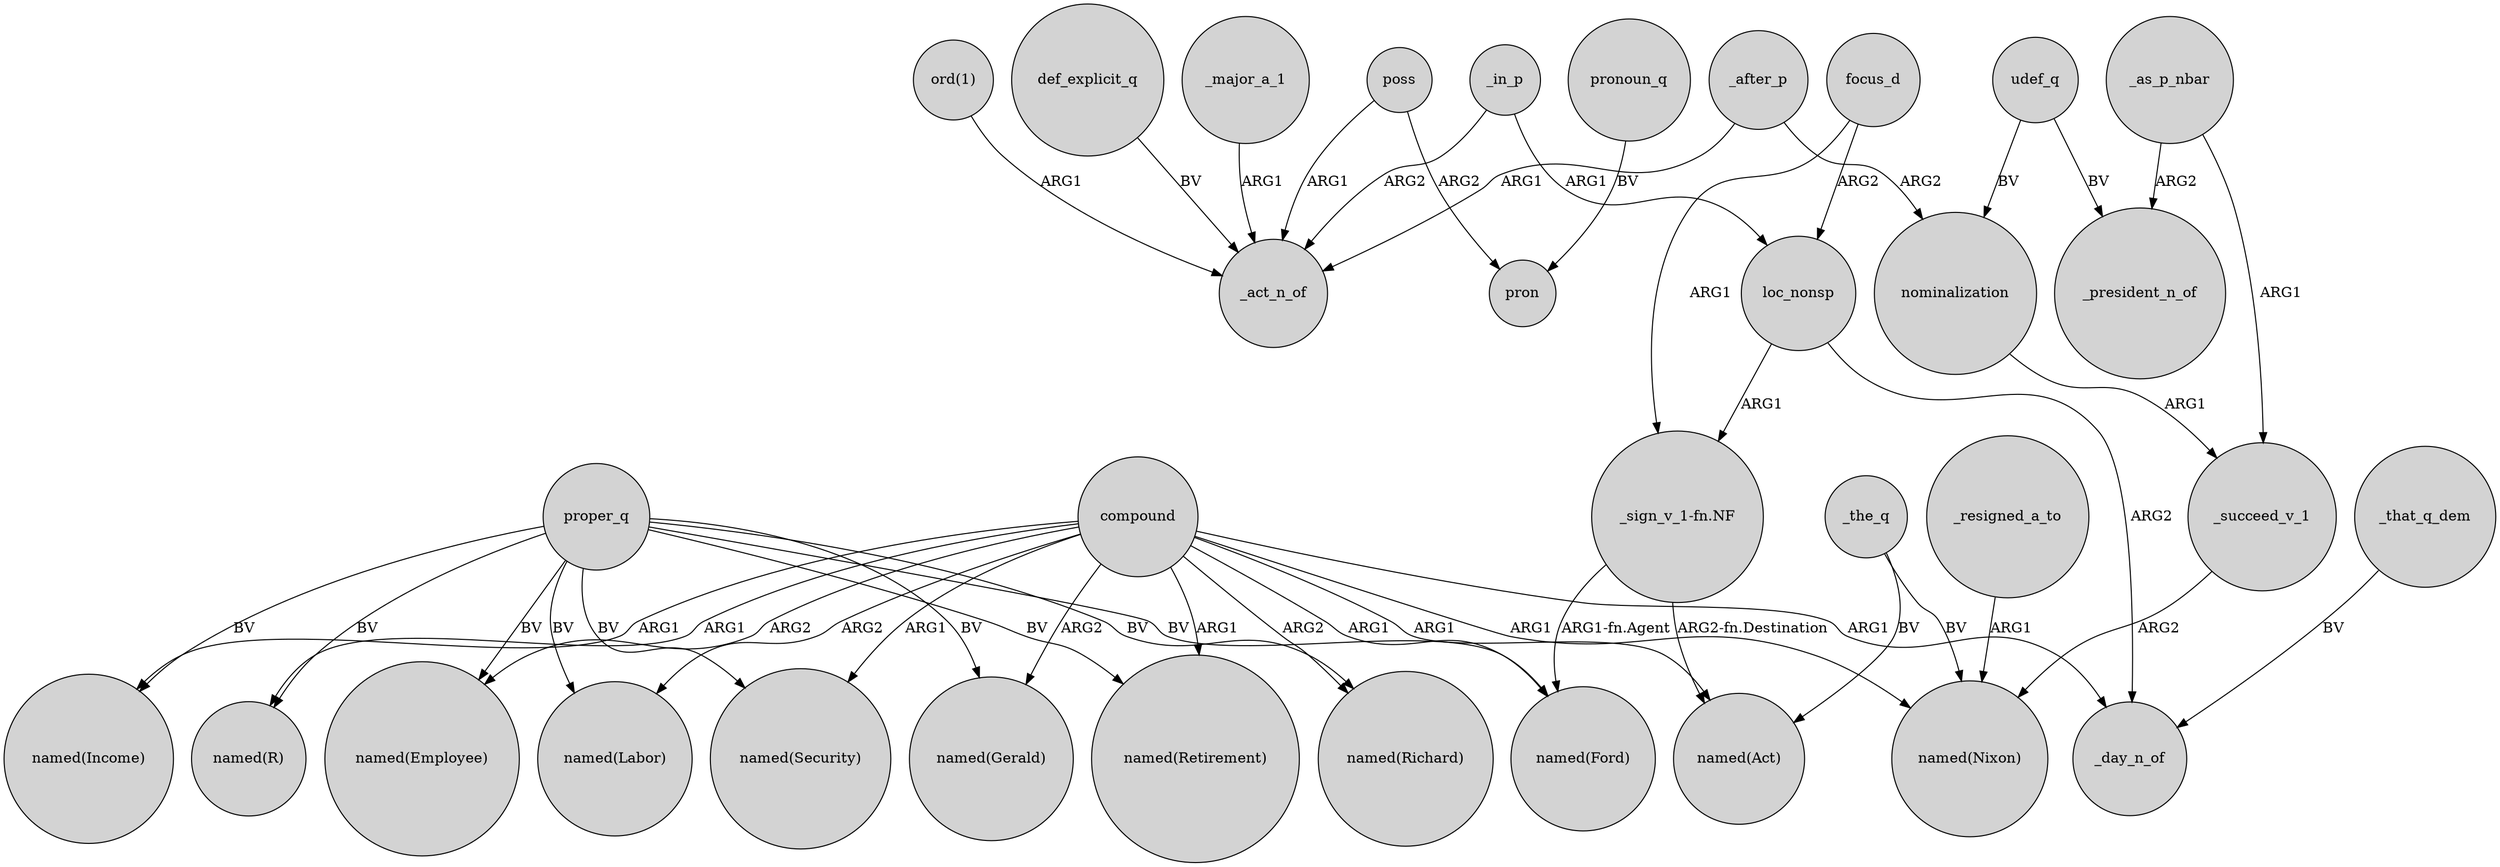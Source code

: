 digraph {
	node [shape=circle style=filled]
	_after_p -> _act_n_of [label=ARG1]
	focus_d -> loc_nonsp [label=ARG2]
	compound -> "named(Employee)" [label=ARG2]
	compound -> "named(Security)" [label=ARG1]
	poss -> pron [label=ARG2]
	_the_q -> "named(Act)" [label=BV]
	_major_a_1 -> _act_n_of [label=ARG1]
	"_sign_v_1-fn.NF" -> "named(Act)" [label="ARG2-fn.Destination"]
	_as_p_nbar -> _president_n_of [label=ARG2]
	compound -> "named(Ford)" [label=ARG1]
	compound -> "named(Retirement)" [label=ARG1]
	compound -> "named(Richard)" [label=ARG2]
	proper_q -> "named(Income)" [label=BV]
	compound -> "named(R)" [label=ARG1]
	_in_p -> loc_nonsp [label=ARG1]
	proper_q -> "named(Employee)" [label=BV]
	proper_q -> "named(Gerald)" [label=BV]
	_as_p_nbar -> _succeed_v_1 [label=ARG1]
	focus_d -> "_sign_v_1-fn.NF" [label=ARG1]
	proper_q -> "named(Retirement)" [label=BV]
	loc_nonsp -> "_sign_v_1-fn.NF" [label=ARG1]
	compound -> "named(Income)" [label=ARG1]
	pronoun_q -> pron [label=BV]
	_that_q_dem -> _day_n_of [label=BV]
	compound -> "named(Labor)" [label=ARG2]
	proper_q -> "named(Richard)" [label=BV]
	"_sign_v_1-fn.NF" -> "named(Ford)" [label="ARG1-fn.Agent"]
	poss -> _act_n_of [label=ARG1]
	udef_q -> _president_n_of [label=BV]
	compound -> "named(Gerald)" [label=ARG2]
	compound -> _day_n_of [label=ARG1]
	nominalization -> _succeed_v_1 [label=ARG1]
	compound -> "named(Nixon)" [label=ARG1]
	udef_q -> nominalization [label=BV]
	proper_q -> "named(Ford)" [label=BV]
	loc_nonsp -> _day_n_of [label=ARG2]
	_in_p -> _act_n_of [label=ARG2]
	proper_q -> "named(Security)" [label=BV]
	_succeed_v_1 -> "named(Nixon)" [label=ARG2]
	proper_q -> "named(R)" [label=BV]
	_the_q -> "named(Nixon)" [label=BV]
	"ord(1)" -> _act_n_of [label=ARG1]
	compound -> "named(Act)" [label=ARG1]
	proper_q -> "named(Labor)" [label=BV]
	_after_p -> nominalization [label=ARG2]
	_resigned_a_to -> "named(Nixon)" [label=ARG1]
	def_explicit_q -> _act_n_of [label=BV]
}
